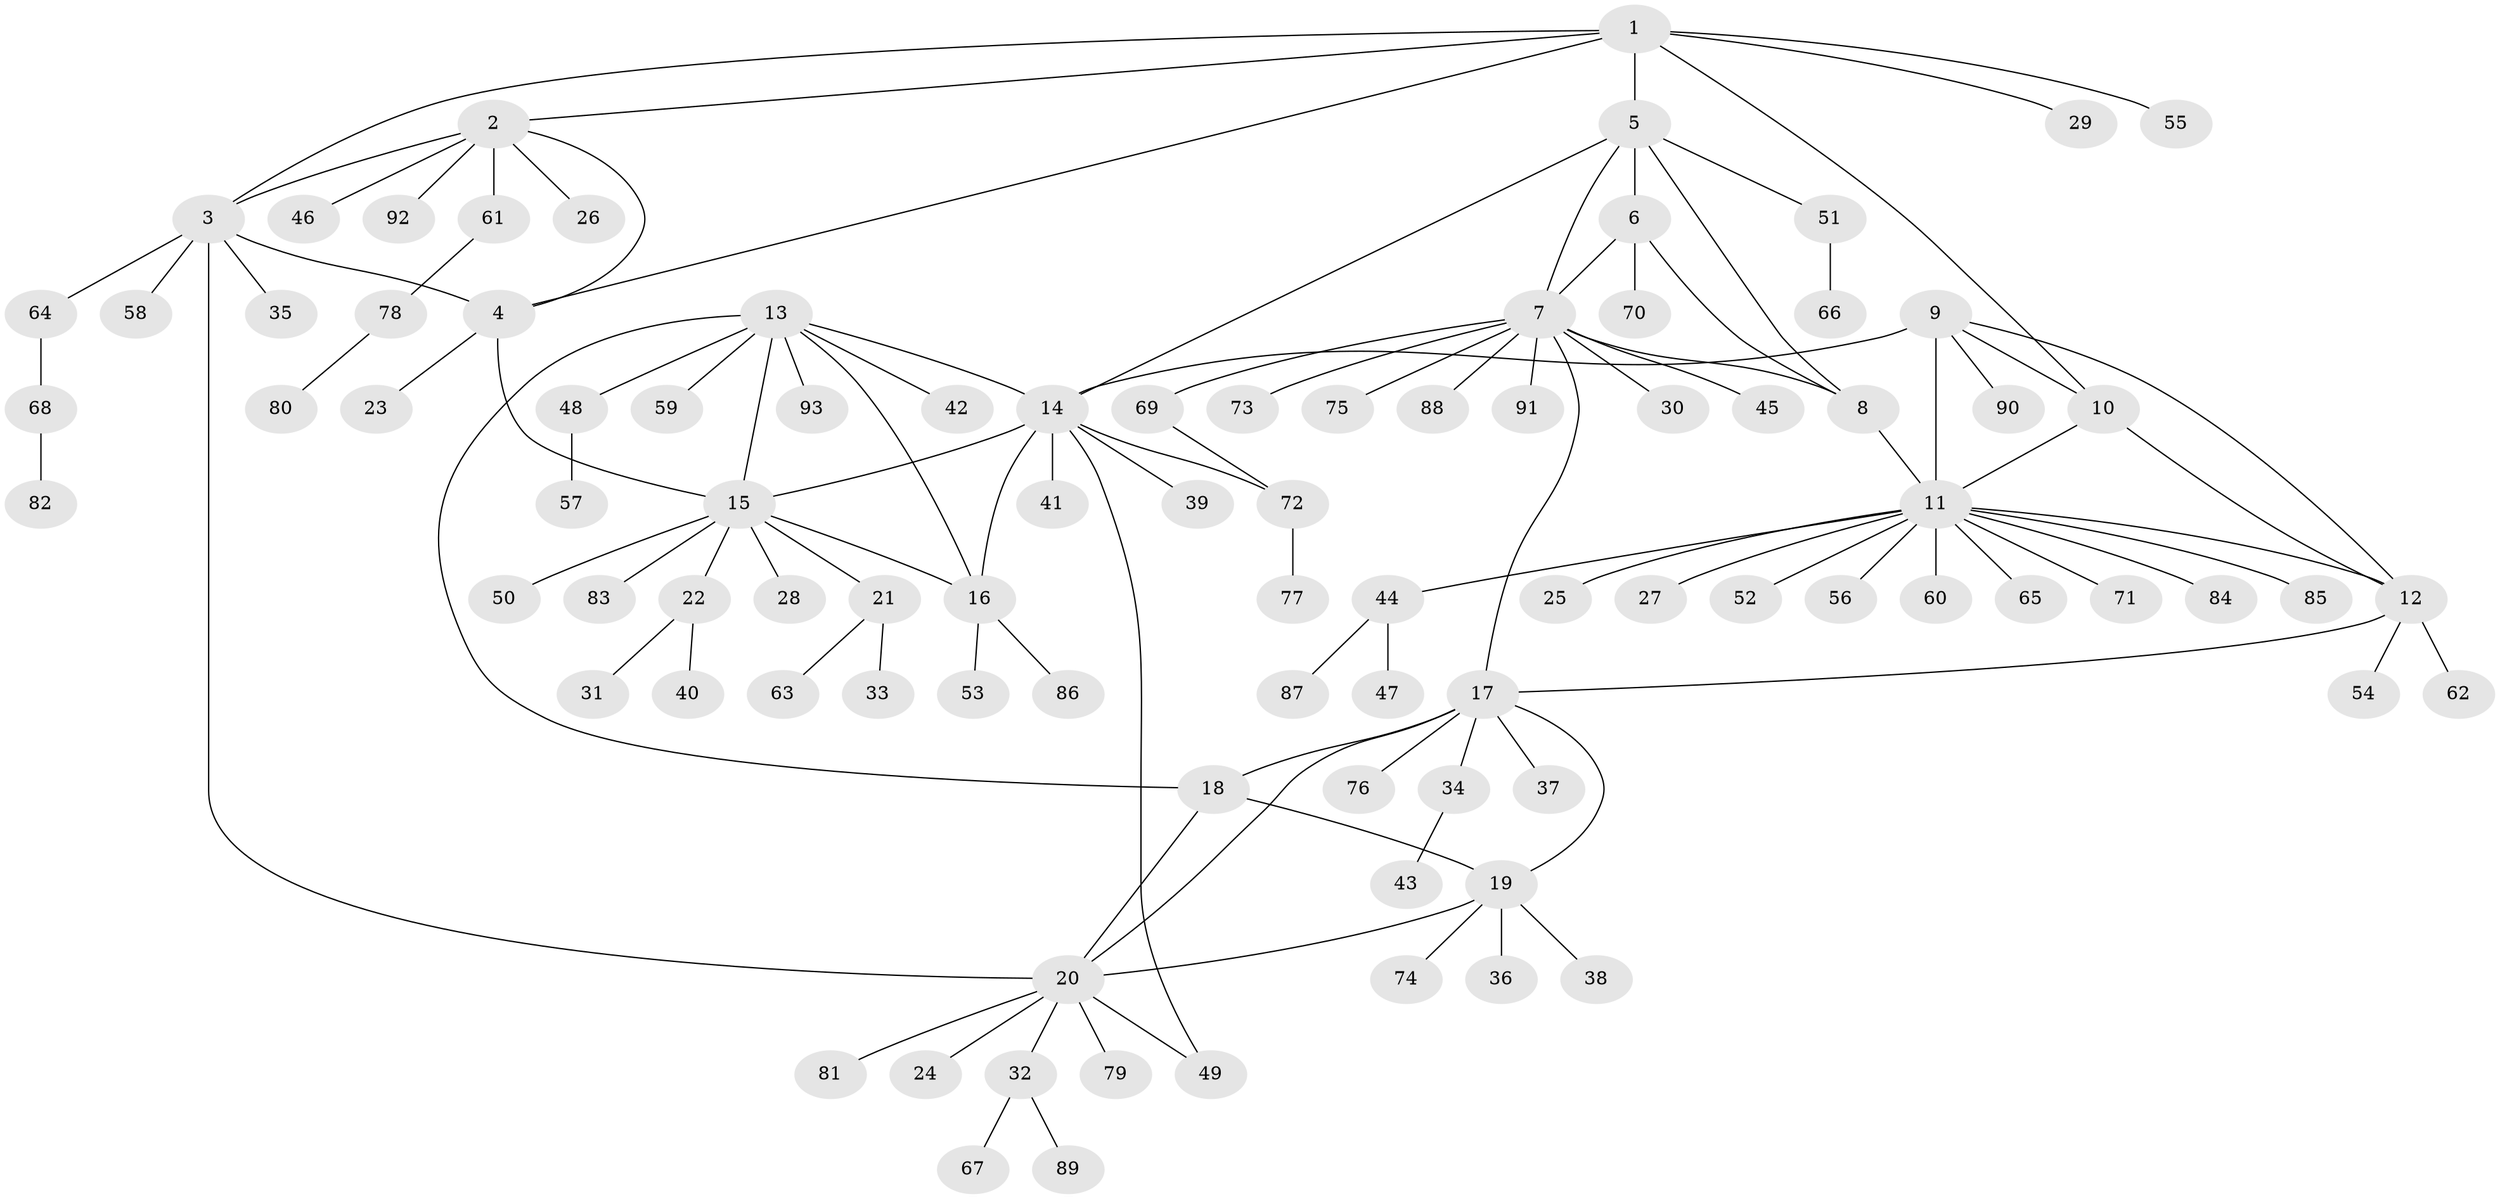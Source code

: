 // coarse degree distribution, {8: 0.05714285714285714, 6: 0.014285714285714285, 5: 0.04285714285714286, 4: 0.04285714285714286, 9: 0.014285714285714285, 13: 0.014285714285714285, 10: 0.02857142857142857, 7: 0.014285714285714285, 2: 0.11428571428571428, 1: 0.6571428571428571}
// Generated by graph-tools (version 1.1) at 2025/24/03/03/25 07:24:12]
// undirected, 93 vertices, 115 edges
graph export_dot {
graph [start="1"]
  node [color=gray90,style=filled];
  1;
  2;
  3;
  4;
  5;
  6;
  7;
  8;
  9;
  10;
  11;
  12;
  13;
  14;
  15;
  16;
  17;
  18;
  19;
  20;
  21;
  22;
  23;
  24;
  25;
  26;
  27;
  28;
  29;
  30;
  31;
  32;
  33;
  34;
  35;
  36;
  37;
  38;
  39;
  40;
  41;
  42;
  43;
  44;
  45;
  46;
  47;
  48;
  49;
  50;
  51;
  52;
  53;
  54;
  55;
  56;
  57;
  58;
  59;
  60;
  61;
  62;
  63;
  64;
  65;
  66;
  67;
  68;
  69;
  70;
  71;
  72;
  73;
  74;
  75;
  76;
  77;
  78;
  79;
  80;
  81;
  82;
  83;
  84;
  85;
  86;
  87;
  88;
  89;
  90;
  91;
  92;
  93;
  1 -- 2;
  1 -- 3;
  1 -- 4;
  1 -- 5;
  1 -- 10;
  1 -- 29;
  1 -- 55;
  2 -- 3;
  2 -- 4;
  2 -- 26;
  2 -- 46;
  2 -- 61;
  2 -- 92;
  3 -- 4;
  3 -- 20;
  3 -- 35;
  3 -- 58;
  3 -- 64;
  4 -- 15;
  4 -- 23;
  5 -- 6;
  5 -- 7;
  5 -- 8;
  5 -- 14;
  5 -- 51;
  6 -- 7;
  6 -- 8;
  6 -- 70;
  7 -- 8;
  7 -- 17;
  7 -- 30;
  7 -- 45;
  7 -- 69;
  7 -- 73;
  7 -- 75;
  7 -- 88;
  7 -- 91;
  8 -- 11;
  9 -- 10;
  9 -- 11;
  9 -- 12;
  9 -- 14;
  9 -- 90;
  10 -- 11;
  10 -- 12;
  11 -- 12;
  11 -- 25;
  11 -- 27;
  11 -- 44;
  11 -- 52;
  11 -- 56;
  11 -- 60;
  11 -- 65;
  11 -- 71;
  11 -- 84;
  11 -- 85;
  12 -- 17;
  12 -- 54;
  12 -- 62;
  13 -- 14;
  13 -- 15;
  13 -- 16;
  13 -- 18;
  13 -- 42;
  13 -- 48;
  13 -- 59;
  13 -- 93;
  14 -- 15;
  14 -- 16;
  14 -- 39;
  14 -- 41;
  14 -- 49;
  14 -- 72;
  15 -- 16;
  15 -- 21;
  15 -- 22;
  15 -- 28;
  15 -- 50;
  15 -- 83;
  16 -- 53;
  16 -- 86;
  17 -- 18;
  17 -- 19;
  17 -- 20;
  17 -- 34;
  17 -- 37;
  17 -- 76;
  18 -- 19;
  18 -- 20;
  19 -- 20;
  19 -- 36;
  19 -- 38;
  19 -- 74;
  20 -- 24;
  20 -- 32;
  20 -- 49;
  20 -- 79;
  20 -- 81;
  21 -- 33;
  21 -- 63;
  22 -- 31;
  22 -- 40;
  32 -- 67;
  32 -- 89;
  34 -- 43;
  44 -- 47;
  44 -- 87;
  48 -- 57;
  51 -- 66;
  61 -- 78;
  64 -- 68;
  68 -- 82;
  69 -- 72;
  72 -- 77;
  78 -- 80;
}
